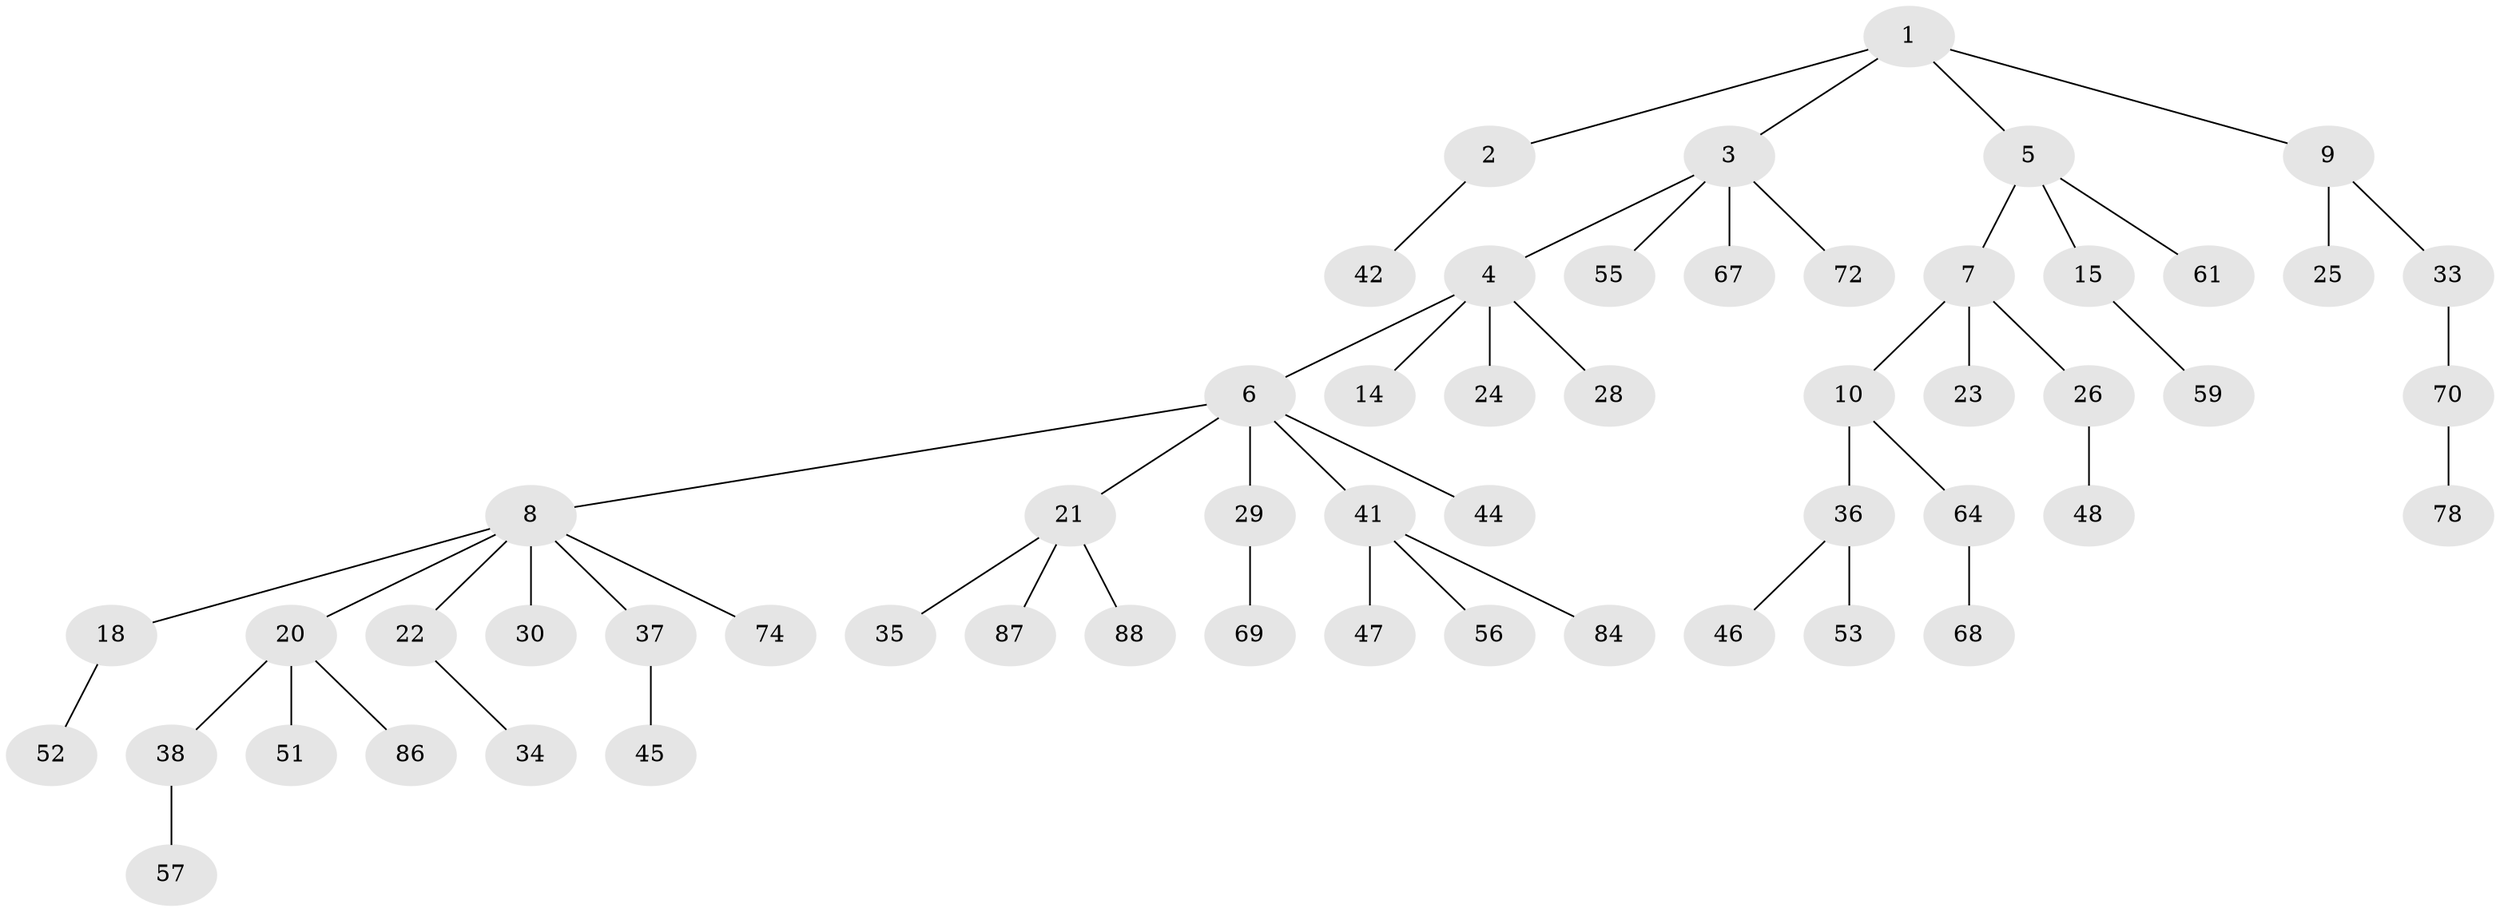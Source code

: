 // original degree distribution, {5: 0.056179775280898875, 3: 0.07865168539325842, 7: 0.02247191011235955, 4: 0.0449438202247191, 2: 0.3258426966292135, 1: 0.47191011235955055}
// Generated by graph-tools (version 1.1) at 2025/11/02/27/25 16:11:25]
// undirected, 56 vertices, 55 edges
graph export_dot {
graph [start="1"]
  node [color=gray90,style=filled];
  1 [super="+19"];
  2 [super="+65"];
  3 [super="+13"];
  4;
  5 [super="+17"];
  6 [super="+32"];
  7 [super="+75"];
  8 [super="+60"];
  9 [super="+11"];
  10 [super="+12"];
  14 [super="+81"];
  15 [super="+16"];
  18;
  20 [super="+27"];
  21 [super="+31"];
  22 [super="+50"];
  23;
  24 [super="+43"];
  25 [super="+73"];
  26;
  28 [super="+40"];
  29 [super="+58"];
  30;
  33 [super="+63"];
  34;
  35;
  36 [super="+83"];
  37;
  38 [super="+39"];
  41 [super="+77"];
  42;
  44 [super="+49"];
  45 [super="+54"];
  46 [super="+85"];
  47;
  48 [super="+82"];
  51 [super="+66"];
  52 [super="+79"];
  53;
  55 [super="+89"];
  56;
  57;
  59;
  61 [super="+62"];
  64;
  67 [super="+76"];
  68 [super="+80"];
  69 [super="+71"];
  70;
  72;
  74;
  78;
  84;
  86;
  87;
  88;
  1 -- 2;
  1 -- 3;
  1 -- 5;
  1 -- 9;
  2 -- 42;
  3 -- 4;
  3 -- 72;
  3 -- 67;
  3 -- 55;
  4 -- 6;
  4 -- 14;
  4 -- 24;
  4 -- 28;
  5 -- 7;
  5 -- 15;
  5 -- 61;
  6 -- 8;
  6 -- 21;
  6 -- 29;
  6 -- 41;
  6 -- 44;
  7 -- 10;
  7 -- 23;
  7 -- 26;
  8 -- 18;
  8 -- 20;
  8 -- 22;
  8 -- 30;
  8 -- 37;
  8 -- 74;
  9 -- 33;
  9 -- 25;
  10 -- 36;
  10 -- 64;
  15 -- 59;
  18 -- 52;
  20 -- 86;
  20 -- 51;
  20 -- 38;
  21 -- 88;
  21 -- 35;
  21 -- 87;
  22 -- 34;
  26 -- 48;
  29 -- 69;
  33 -- 70;
  36 -- 46;
  36 -- 53;
  37 -- 45;
  38 -- 57;
  41 -- 47;
  41 -- 56;
  41 -- 84;
  64 -- 68;
  70 -- 78;
}
